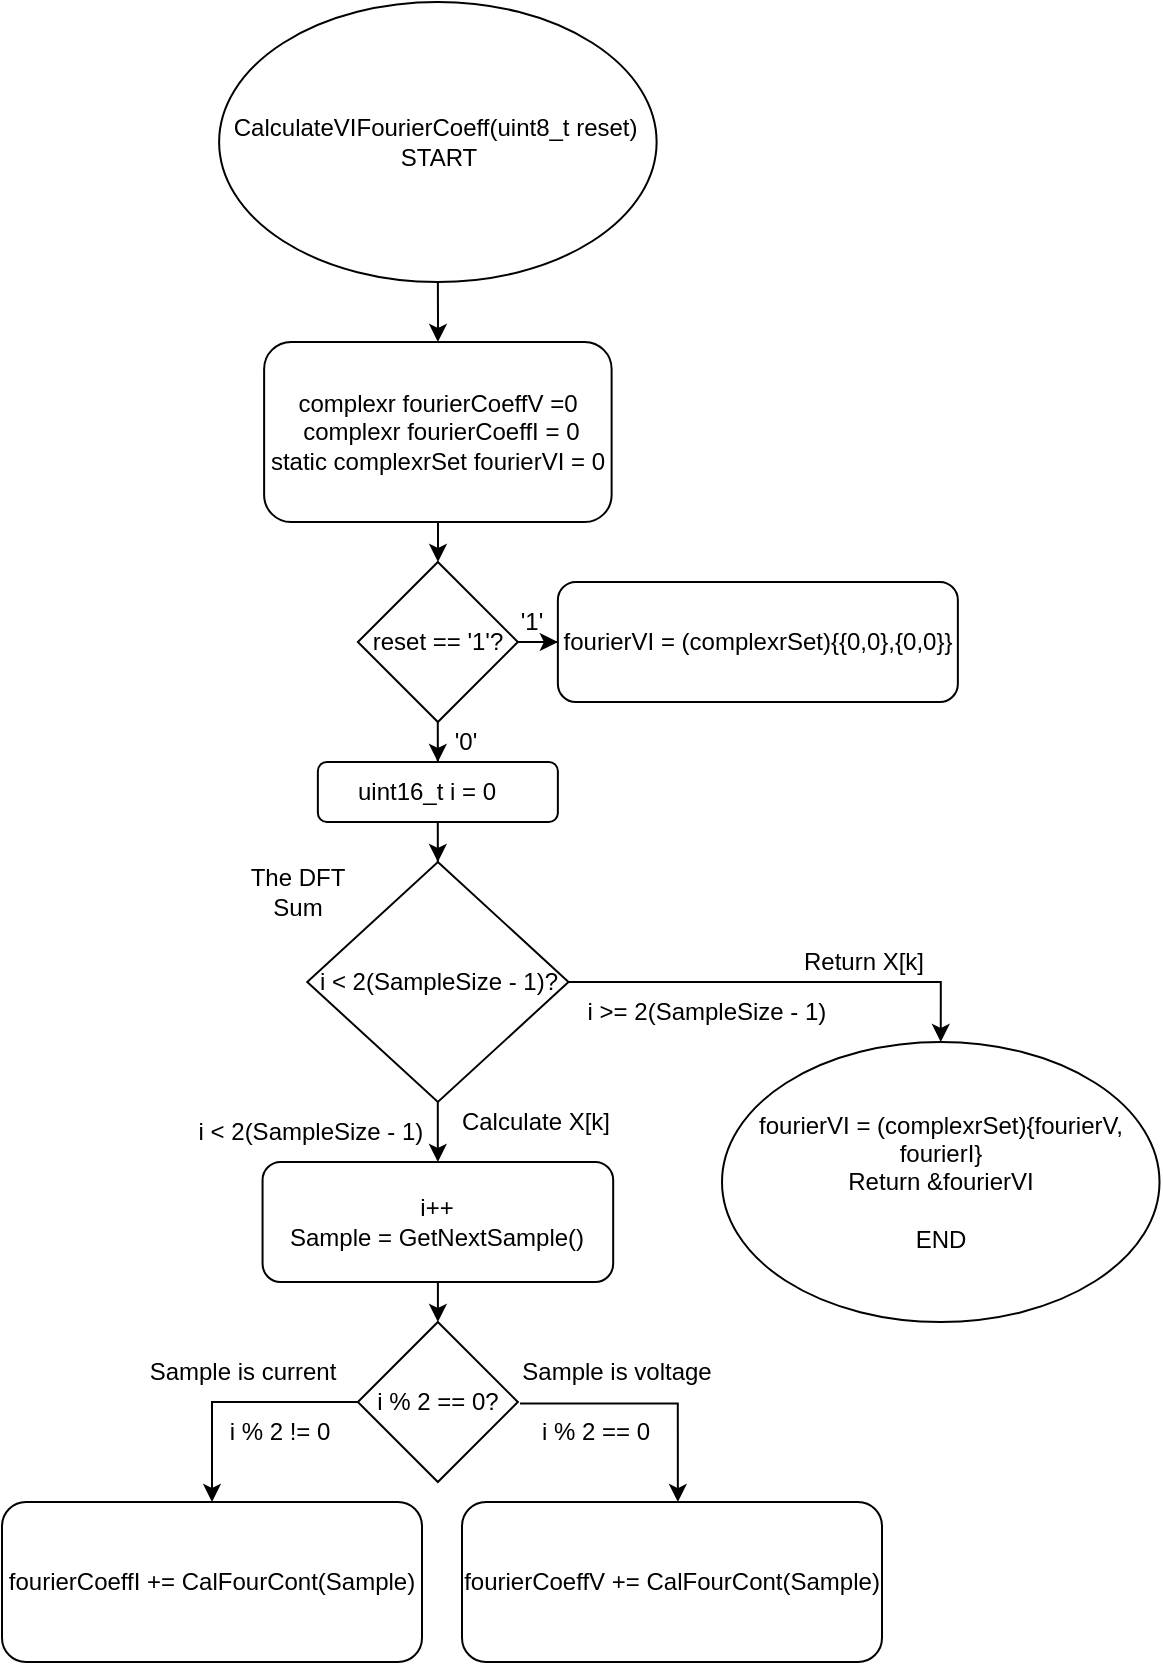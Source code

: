 <mxfile version="25.0.3">
  <diagram name="Page-1" id="EkpZWnTre42mB21sZYN7">
    <mxGraphModel dx="830" dy="442" grid="1" gridSize="10" guides="1" tooltips="1" connect="1" arrows="1" fold="1" page="1" pageScale="1" pageWidth="850" pageHeight="1100" math="0" shadow="0">
      <root>
        <mxCell id="0" />
        <mxCell id="1" parent="0" />
        <mxCell id="537hDHJHDmx2cJgXPTPY-7" style="edgeStyle=orthogonalEdgeStyle;rounded=0;orthogonalLoop=1;jettySize=auto;html=1;entryX=0.5;entryY=0;entryDx=0;entryDy=0;" edge="1" parent="1" source="537hDHJHDmx2cJgXPTPY-2" target="537hDHJHDmx2cJgXPTPY-6">
          <mxGeometry relative="1" as="geometry" />
        </mxCell>
        <mxCell id="537hDHJHDmx2cJgXPTPY-2" value="complexr fourierCoeffV =0&lt;div&gt;&amp;nbsp;&lt;span style=&quot;background-color: initial;&quot;&gt;complexr fourierCoeffI = 0&lt;/span&gt;&lt;/div&gt;&lt;div&gt;&lt;span style=&quot;background-color: initial;&quot;&gt;static complexrSet fourierVI = 0&lt;/span&gt;&lt;/div&gt;" style="rounded=1;whiteSpace=wrap;html=1;" vertex="1" parent="1">
          <mxGeometry x="271.06" y="180" width="173.75" height="90" as="geometry" />
        </mxCell>
        <mxCell id="537hDHJHDmx2cJgXPTPY-5" style="edgeStyle=orthogonalEdgeStyle;rounded=0;orthogonalLoop=1;jettySize=auto;html=1;entryX=0.5;entryY=0;entryDx=0;entryDy=0;" edge="1" parent="1" source="537hDHJHDmx2cJgXPTPY-3" target="537hDHJHDmx2cJgXPTPY-2">
          <mxGeometry relative="1" as="geometry" />
        </mxCell>
        <mxCell id="537hDHJHDmx2cJgXPTPY-3" value="CalculateVIFourierCoeff(uint8_t reset)&amp;nbsp;&lt;div&gt;START&lt;/div&gt;" style="ellipse;whiteSpace=wrap;html=1;" vertex="1" parent="1">
          <mxGeometry x="248.56" y="10" width="218.75" height="140" as="geometry" />
        </mxCell>
        <mxCell id="537hDHJHDmx2cJgXPTPY-8" style="edgeStyle=orthogonalEdgeStyle;rounded=0;orthogonalLoop=1;jettySize=auto;html=1;entryX=0;entryY=0.5;entryDx=0;entryDy=0;" edge="1" parent="1" source="537hDHJHDmx2cJgXPTPY-6" target="537hDHJHDmx2cJgXPTPY-9">
          <mxGeometry relative="1" as="geometry">
            <mxPoint x="447.31" y="330" as="targetPoint" />
          </mxGeometry>
        </mxCell>
        <mxCell id="537hDHJHDmx2cJgXPTPY-14" style="edgeStyle=orthogonalEdgeStyle;rounded=0;orthogonalLoop=1;jettySize=auto;html=1;entryX=0.5;entryY=0;entryDx=0;entryDy=0;" edge="1" parent="1" source="537hDHJHDmx2cJgXPTPY-6" target="537hDHJHDmx2cJgXPTPY-12">
          <mxGeometry relative="1" as="geometry" />
        </mxCell>
        <mxCell id="537hDHJHDmx2cJgXPTPY-6" value="reset == &#39;1&#39;?" style="rhombus;whiteSpace=wrap;html=1;" vertex="1" parent="1">
          <mxGeometry x="317.94" y="290" width="80" height="80" as="geometry" />
        </mxCell>
        <mxCell id="537hDHJHDmx2cJgXPTPY-9" value="fourierVI = (complexrSet){{0,0},{0,0}}" style="rounded=1;whiteSpace=wrap;html=1;" vertex="1" parent="1">
          <mxGeometry x="417.93" y="300" width="200" height="60" as="geometry" />
        </mxCell>
        <mxCell id="537hDHJHDmx2cJgXPTPY-10" value="&#39;1&#39;" style="text;html=1;align=center;verticalAlign=middle;whiteSpace=wrap;rounded=0;" vertex="1" parent="1">
          <mxGeometry x="391.68" y="310" width="26.25" height="20" as="geometry" />
        </mxCell>
        <mxCell id="537hDHJHDmx2cJgXPTPY-11" value="&#39;0&#39;" style="text;html=1;align=center;verticalAlign=middle;whiteSpace=wrap;rounded=0;" vertex="1" parent="1">
          <mxGeometry x="357.31" y="370" width="30" height="20" as="geometry" />
        </mxCell>
        <mxCell id="537hDHJHDmx2cJgXPTPY-16" style="edgeStyle=orthogonalEdgeStyle;rounded=0;orthogonalLoop=1;jettySize=auto;html=1;entryX=0.5;entryY=0;entryDx=0;entryDy=0;" edge="1" parent="1" source="537hDHJHDmx2cJgXPTPY-12" target="537hDHJHDmx2cJgXPTPY-15">
          <mxGeometry relative="1" as="geometry" />
        </mxCell>
        <mxCell id="537hDHJHDmx2cJgXPTPY-12" value="uint16_t i = 0&lt;span style=&quot;white-space: pre;&quot;&gt;&#x9;&lt;/span&gt;" style="rounded=1;whiteSpace=wrap;html=1;" vertex="1" parent="1">
          <mxGeometry x="297.93" y="390" width="120" height="30" as="geometry" />
        </mxCell>
        <mxCell id="537hDHJHDmx2cJgXPTPY-18" style="edgeStyle=orthogonalEdgeStyle;rounded=0;orthogonalLoop=1;jettySize=auto;html=1;entryX=0.5;entryY=0;entryDx=0;entryDy=0;" edge="1" parent="1" source="537hDHJHDmx2cJgXPTPY-15" target="537hDHJHDmx2cJgXPTPY-17">
          <mxGeometry relative="1" as="geometry" />
        </mxCell>
        <mxCell id="537hDHJHDmx2cJgXPTPY-43" style="edgeStyle=orthogonalEdgeStyle;rounded=0;orthogonalLoop=1;jettySize=auto;html=1;entryX=0.5;entryY=0;entryDx=0;entryDy=0;" edge="1" parent="1" source="537hDHJHDmx2cJgXPTPY-15" target="537hDHJHDmx2cJgXPTPY-38">
          <mxGeometry relative="1" as="geometry" />
        </mxCell>
        <mxCell id="537hDHJHDmx2cJgXPTPY-15" value="i &amp;lt; 2(SampleSize - 1)?" style="rhombus;whiteSpace=wrap;html=1;" vertex="1" parent="1">
          <mxGeometry x="292.62" y="440" width="130.63" height="120" as="geometry" />
        </mxCell>
        <mxCell id="537hDHJHDmx2cJgXPTPY-25" style="edgeStyle=orthogonalEdgeStyle;rounded=0;orthogonalLoop=1;jettySize=auto;html=1;entryX=0.5;entryY=0;entryDx=0;entryDy=0;" edge="1" parent="1" source="537hDHJHDmx2cJgXPTPY-17" target="537hDHJHDmx2cJgXPTPY-20">
          <mxGeometry relative="1" as="geometry" />
        </mxCell>
        <mxCell id="537hDHJHDmx2cJgXPTPY-17" value="i++&lt;div&gt;Sample = GetNextSample()&lt;/div&gt;" style="rounded=1;whiteSpace=wrap;html=1;" vertex="1" parent="1">
          <mxGeometry x="270.28" y="590" width="175.31" height="60" as="geometry" />
        </mxCell>
        <mxCell id="537hDHJHDmx2cJgXPTPY-19" value="i &amp;lt; 2(SampleSize - 1)" style="text;html=1;align=center;verticalAlign=middle;whiteSpace=wrap;rounded=0;" vertex="1" parent="1">
          <mxGeometry x="232" y="560" width="125.31" height="30" as="geometry" />
        </mxCell>
        <mxCell id="537hDHJHDmx2cJgXPTPY-26" style="edgeStyle=orthogonalEdgeStyle;rounded=0;orthogonalLoop=1;jettySize=auto;html=1;entryX=0.5;entryY=0;entryDx=0;entryDy=0;exitX=0.011;exitY=1.024;exitDx=0;exitDy=0;exitPerimeter=0;" edge="1" parent="1" source="537hDHJHDmx2cJgXPTPY-30">
          <mxGeometry relative="1" as="geometry">
            <mxPoint x="417.929" y="709.999" as="sourcePoint" />
            <mxPoint x="477.93" y="760.04" as="targetPoint" />
            <Array as="points">
              <mxPoint x="478" y="711" />
            </Array>
          </mxGeometry>
        </mxCell>
        <mxCell id="537hDHJHDmx2cJgXPTPY-33" style="edgeStyle=orthogonalEdgeStyle;rounded=0;orthogonalLoop=1;jettySize=auto;html=1;entryX=0.5;entryY=0;entryDx=0;entryDy=0;" edge="1" parent="1" source="537hDHJHDmx2cJgXPTPY-20" target="537hDHJHDmx2cJgXPTPY-27">
          <mxGeometry relative="1" as="geometry">
            <Array as="points">
              <mxPoint x="245" y="710" />
            </Array>
          </mxGeometry>
        </mxCell>
        <mxCell id="537hDHJHDmx2cJgXPTPY-20" value="i % 2 == 0?" style="rhombus;whiteSpace=wrap;html=1;" vertex="1" parent="1">
          <mxGeometry x="317.93" y="670" width="80" height="80" as="geometry" />
        </mxCell>
        <mxCell id="537hDHJHDmx2cJgXPTPY-24" value="i % 2 == 0" style="text;html=1;align=center;verticalAlign=middle;whiteSpace=wrap;rounded=0;" vertex="1" parent="1">
          <mxGeometry x="407.31" y="710" width="60" height="30" as="geometry" />
        </mxCell>
        <mxCell id="537hDHJHDmx2cJgXPTPY-27" value="fourierCoeffI +=&amp;nbsp;CalFourCont(Sample)" style="rounded=1;whiteSpace=wrap;html=1;" vertex="1" parent="1">
          <mxGeometry x="140" y="760" width="210" height="80" as="geometry" />
        </mxCell>
        <mxCell id="537hDHJHDmx2cJgXPTPY-28" value="i % 2 != 0" style="text;html=1;align=center;verticalAlign=middle;whiteSpace=wrap;rounded=0;" vertex="1" parent="1">
          <mxGeometry x="249.47" y="710" width="60" height="30" as="geometry" />
        </mxCell>
        <mxCell id="537hDHJHDmx2cJgXPTPY-30" value="Sample is voltage" style="text;html=1;align=center;verticalAlign=middle;whiteSpace=wrap;rounded=0;" vertex="1" parent="1">
          <mxGeometry x="397.93" y="680" width="98.94" height="30" as="geometry" />
        </mxCell>
        <mxCell id="537hDHJHDmx2cJgXPTPY-31" value="Sample is current" style="text;html=1;align=center;verticalAlign=middle;whiteSpace=wrap;rounded=0;" vertex="1" parent="1">
          <mxGeometry x="210.53" y="680" width="98.94" height="30" as="geometry" />
        </mxCell>
        <mxCell id="537hDHJHDmx2cJgXPTPY-34" value="fourierCoeffV +=&amp;nbsp;CalFourCont(Sample)" style="rounded=1;whiteSpace=wrap;html=1;" vertex="1" parent="1">
          <mxGeometry x="370" y="760" width="210" height="80" as="geometry" />
        </mxCell>
        <mxCell id="537hDHJHDmx2cJgXPTPY-35" value="The DFT Sum" style="text;html=1;align=center;verticalAlign=middle;whiteSpace=wrap;rounded=0;" vertex="1" parent="1">
          <mxGeometry x="257.93" y="440" width="60" height="30" as="geometry" />
        </mxCell>
        <mxCell id="537hDHJHDmx2cJgXPTPY-38" value="fourierVI = (complexrSet){fourierV, fourierI}&lt;div&gt;Return &amp;amp;fourierVI&lt;/div&gt;&lt;div&gt;&lt;br&gt;&lt;/div&gt;&lt;div&gt;END&lt;/div&gt;" style="ellipse;whiteSpace=wrap;html=1;" vertex="1" parent="1">
          <mxGeometry x="500" y="530" width="218.75" height="140" as="geometry" />
        </mxCell>
        <mxCell id="537hDHJHDmx2cJgXPTPY-44" value="i &amp;gt;= 2(SampleSize - 1)" style="text;html=1;align=center;verticalAlign=middle;whiteSpace=wrap;rounded=0;" vertex="1" parent="1">
          <mxGeometry x="430" y="500" width="125.31" height="30" as="geometry" />
        </mxCell>
        <mxCell id="537hDHJHDmx2cJgXPTPY-45" value="Return X[k]" style="text;html=1;align=center;verticalAlign=middle;whiteSpace=wrap;rounded=0;" vertex="1" parent="1">
          <mxGeometry x="523.52" y="480" width="94.41" height="20" as="geometry" />
        </mxCell>
        <mxCell id="537hDHJHDmx2cJgXPTPY-46" value="Calculate X[k]" style="text;html=1;align=center;verticalAlign=middle;whiteSpace=wrap;rounded=0;" vertex="1" parent="1">
          <mxGeometry x="360" y="560" width="94.41" height="20" as="geometry" />
        </mxCell>
      </root>
    </mxGraphModel>
  </diagram>
</mxfile>
